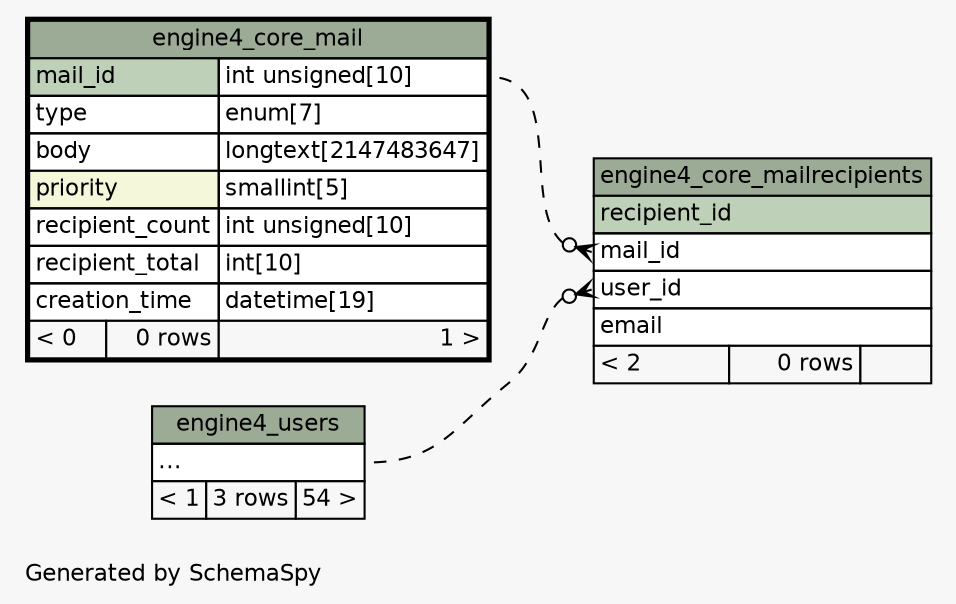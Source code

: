 // dot 2.38.0 on Windows 10 10.0
// SchemaSpy rev 590
digraph "impliedTwoDegreesRelationshipsDiagram" {
  graph [
    rankdir="RL"
    bgcolor="#f7f7f7"
    label="\nGenerated by SchemaSpy"
    labeljust="l"
    nodesep="0.18"
    ranksep="0.46"
    fontname="Helvetica"
    fontsize="11"
  ];
  node [
    fontname="Helvetica"
    fontsize="11"
    shape="plaintext"
  ];
  edge [
    arrowsize="0.8"
  ];
  "engine4_core_mailrecipients":"mail_id":w -> "engine4_core_mail":"mail_id.type":e [arrowhead=none dir=back arrowtail=crowodot style=dashed];
  "engine4_core_mailrecipients":"user_id":w -> "engine4_users":"elipses":e [arrowhead=none dir=back arrowtail=crowodot style=dashed];
  "engine4_core_mail" [
    label=<
    <TABLE BORDER="2" CELLBORDER="1" CELLSPACING="0" BGCOLOR="#ffffff">
      <TR><TD COLSPAN="3" BGCOLOR="#9bab96" ALIGN="CENTER">engine4_core_mail</TD></TR>
      <TR><TD PORT="mail_id" COLSPAN="2" BGCOLOR="#bed1b8" ALIGN="LEFT">mail_id</TD><TD PORT="mail_id.type" ALIGN="LEFT">int unsigned[10]</TD></TR>
      <TR><TD PORT="type" COLSPAN="2" ALIGN="LEFT">type</TD><TD PORT="type.type" ALIGN="LEFT">enum[7]</TD></TR>
      <TR><TD PORT="body" COLSPAN="2" ALIGN="LEFT">body</TD><TD PORT="body.type" ALIGN="LEFT">longtext[2147483647]</TD></TR>
      <TR><TD PORT="priority" COLSPAN="2" BGCOLOR="#f4f7da" ALIGN="LEFT">priority</TD><TD PORT="priority.type" ALIGN="LEFT">smallint[5]</TD></TR>
      <TR><TD PORT="recipient_count" COLSPAN="2" ALIGN="LEFT">recipient_count</TD><TD PORT="recipient_count.type" ALIGN="LEFT">int unsigned[10]</TD></TR>
      <TR><TD PORT="recipient_total" COLSPAN="2" ALIGN="LEFT">recipient_total</TD><TD PORT="recipient_total.type" ALIGN="LEFT">int[10]</TD></TR>
      <TR><TD PORT="creation_time" COLSPAN="2" ALIGN="LEFT">creation_time</TD><TD PORT="creation_time.type" ALIGN="LEFT">datetime[19]</TD></TR>
      <TR><TD ALIGN="LEFT" BGCOLOR="#f7f7f7">&lt; 0</TD><TD ALIGN="RIGHT" BGCOLOR="#f7f7f7">0 rows</TD><TD ALIGN="RIGHT" BGCOLOR="#f7f7f7">1 &gt;</TD></TR>
    </TABLE>>
    URL="engine4_core_mail.html"
    tooltip="engine4_core_mail"
  ];
  "engine4_core_mailrecipients" [
    label=<
    <TABLE BORDER="0" CELLBORDER="1" CELLSPACING="0" BGCOLOR="#ffffff">
      <TR><TD COLSPAN="3" BGCOLOR="#9bab96" ALIGN="CENTER">engine4_core_mailrecipients</TD></TR>
      <TR><TD PORT="recipient_id" COLSPAN="3" BGCOLOR="#bed1b8" ALIGN="LEFT">recipient_id</TD></TR>
      <TR><TD PORT="mail_id" COLSPAN="3" ALIGN="LEFT">mail_id</TD></TR>
      <TR><TD PORT="user_id" COLSPAN="3" ALIGN="LEFT">user_id</TD></TR>
      <TR><TD PORT="email" COLSPAN="3" ALIGN="LEFT">email</TD></TR>
      <TR><TD ALIGN="LEFT" BGCOLOR="#f7f7f7">&lt; 2</TD><TD ALIGN="RIGHT" BGCOLOR="#f7f7f7">0 rows</TD><TD ALIGN="RIGHT" BGCOLOR="#f7f7f7">  </TD></TR>
    </TABLE>>
    URL="engine4_core_mailrecipients.html"
    tooltip="engine4_core_mailrecipients"
  ];
  "engine4_users" [
    label=<
    <TABLE BORDER="0" CELLBORDER="1" CELLSPACING="0" BGCOLOR="#ffffff">
      <TR><TD COLSPAN="3" BGCOLOR="#9bab96" ALIGN="CENTER">engine4_users</TD></TR>
      <TR><TD PORT="elipses" COLSPAN="3" ALIGN="LEFT">...</TD></TR>
      <TR><TD ALIGN="LEFT" BGCOLOR="#f7f7f7">&lt; 1</TD><TD ALIGN="RIGHT" BGCOLOR="#f7f7f7">3 rows</TD><TD ALIGN="RIGHT" BGCOLOR="#f7f7f7">54 &gt;</TD></TR>
    </TABLE>>
    URL="engine4_users.html"
    tooltip="engine4_users"
  ];
}
